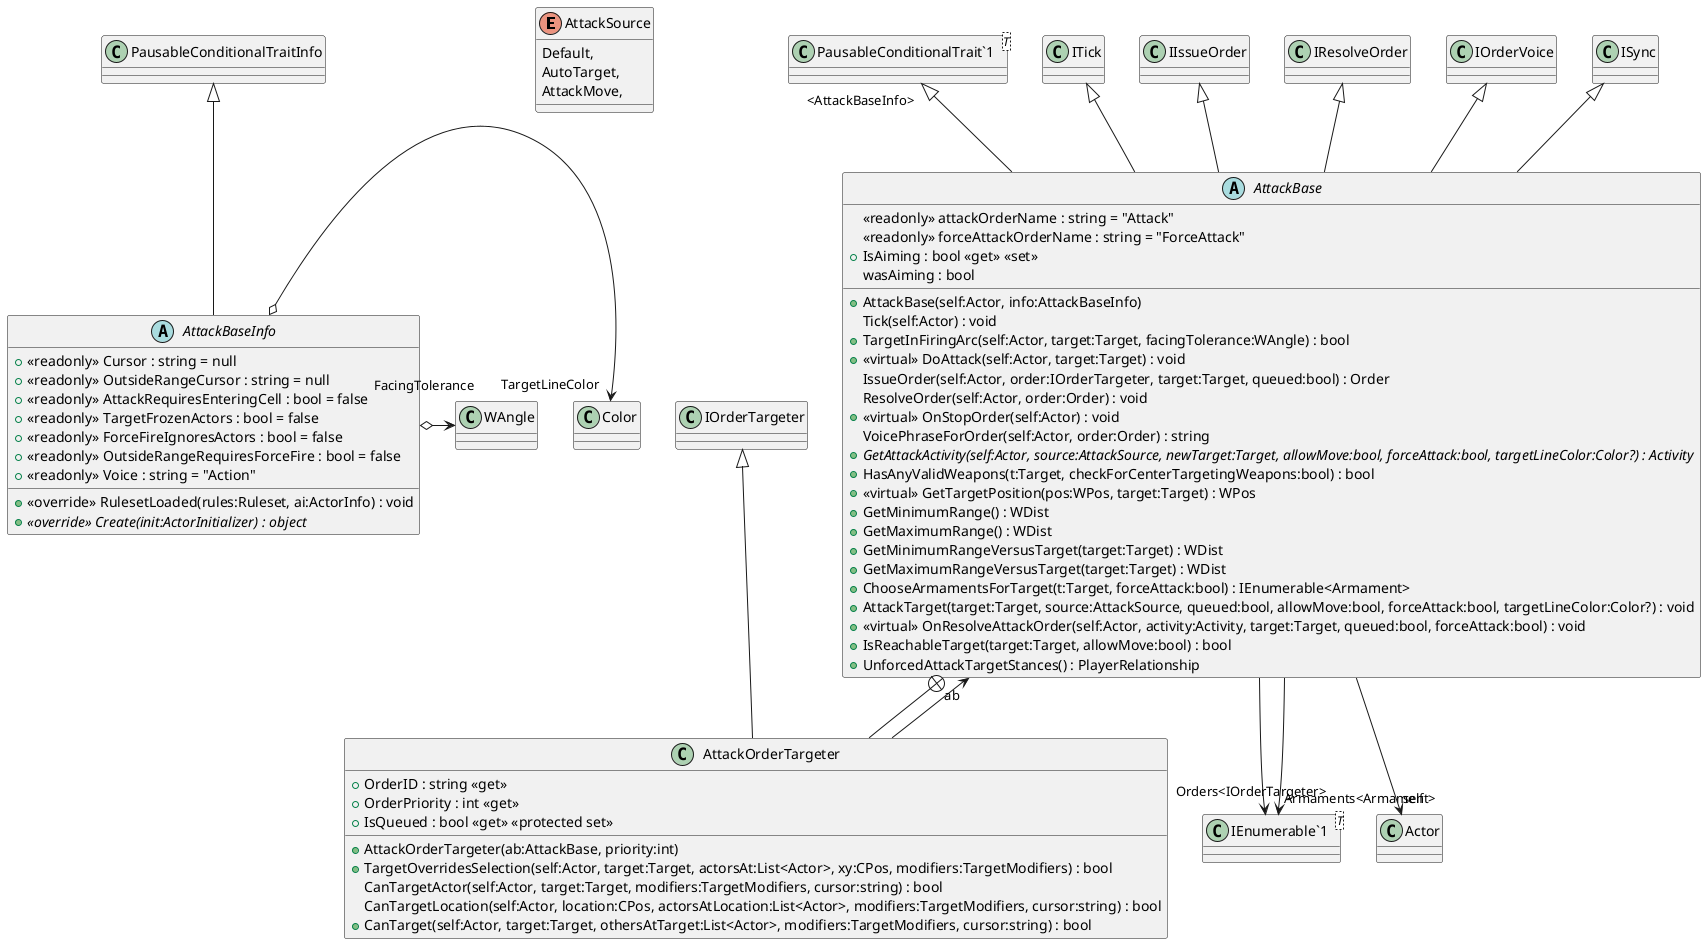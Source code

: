 @startuml
enum AttackSource {
    Default,
    AutoTarget,
    AttackMove,
}
abstract class AttackBaseInfo {
    + <<readonly>> Cursor : string = null
    + <<readonly>> OutsideRangeCursor : string = null
    + <<readonly>> AttackRequiresEnteringCell : bool = false
    + <<readonly>> TargetFrozenActors : bool = false
    + <<readonly>> ForceFireIgnoresActors : bool = false
    + <<readonly>> OutsideRangeRequiresForceFire : bool = false
    + <<readonly>> Voice : string = "Action"
    + <<override>> RulesetLoaded(rules:Ruleset, ai:ActorInfo) : void
    + <<override>> {abstract} Create(init:ActorInitializer) : object
}
abstract class AttackBase {
    <<readonly>> attackOrderName : string = "Attack"
    <<readonly>> forceAttackOrderName : string = "ForceAttack"
    + IsAiming : bool <<get>> <<set>>
    wasAiming : bool
    + AttackBase(self:Actor, info:AttackBaseInfo)
    Tick(self:Actor) : void
    + TargetInFiringArc(self:Actor, target:Target, facingTolerance:WAngle) : bool
    + <<virtual>> DoAttack(self:Actor, target:Target) : void
    IssueOrder(self:Actor, order:IOrderTargeter, target:Target, queued:bool) : Order
    ResolveOrder(self:Actor, order:Order) : void
    + <<virtual>> OnStopOrder(self:Actor) : void
    VoicePhraseForOrder(self:Actor, order:Order) : string
    + {abstract} GetAttackActivity(self:Actor, source:AttackSource, newTarget:Target, allowMove:bool, forceAttack:bool, targetLineColor:Color?) : Activity
    + HasAnyValidWeapons(t:Target, checkForCenterTargetingWeapons:bool) : bool
    + <<virtual>> GetTargetPosition(pos:WPos, target:Target) : WPos
    + GetMinimumRange() : WDist
    + GetMaximumRange() : WDist
    + GetMinimumRangeVersusTarget(target:Target) : WDist
    + GetMaximumRangeVersusTarget(target:Target) : WDist
    + ChooseArmamentsForTarget(t:Target, forceAttack:bool) : IEnumerable<Armament>
    + AttackTarget(target:Target, source:AttackSource, queued:bool, allowMove:bool, forceAttack:bool, targetLineColor:Color?) : void
    + <<virtual>> OnResolveAttackOrder(self:Actor, activity:Activity, target:Target, queued:bool, forceAttack:bool) : void
    + IsReachableTarget(target:Target, allowMove:bool) : bool
    + UnforcedAttackTargetStances() : PlayerRelationship
}
class "PausableConditionalTrait`1"<T> {
}
class "IEnumerable`1"<T> {
}
class AttackOrderTargeter {
    + AttackOrderTargeter(ab:AttackBase, priority:int)
    + OrderID : string <<get>>
    + OrderPriority : int <<get>>
    + TargetOverridesSelection(self:Actor, target:Target, actorsAt:List<Actor>, xy:CPos, modifiers:TargetModifiers) : bool
    CanTargetActor(self:Actor, target:Target, modifiers:TargetModifiers, cursor:string) : bool
    CanTargetLocation(self:Actor, location:CPos, actorsAtLocation:List<Actor>, modifiers:TargetModifiers, cursor:string) : bool
    + CanTarget(self:Actor, target:Target, othersAtTarget:List<Actor>, modifiers:TargetModifiers, cursor:string) : bool
    + IsQueued : bool <<get>> <<protected set>>
}
PausableConditionalTraitInfo <|-- AttackBaseInfo
AttackBaseInfo o-> "TargetLineColor" Color
AttackBaseInfo o-> "FacingTolerance" WAngle
"PausableConditionalTrait`1" "<AttackBaseInfo>" <|-- AttackBase
ITick <|-- AttackBase
IIssueOrder <|-- AttackBase
IResolveOrder <|-- AttackBase
IOrderVoice <|-- AttackBase
ISync <|-- AttackBase
AttackBase --> "Armaments<Armament>" "IEnumerable`1"
AttackBase --> "self" Actor
AttackBase --> "Orders<IOrderTargeter>" "IEnumerable`1"
AttackBase +-- AttackOrderTargeter
IOrderTargeter <|-- AttackOrderTargeter
AttackOrderTargeter --> "ab" AttackBase
@enduml
